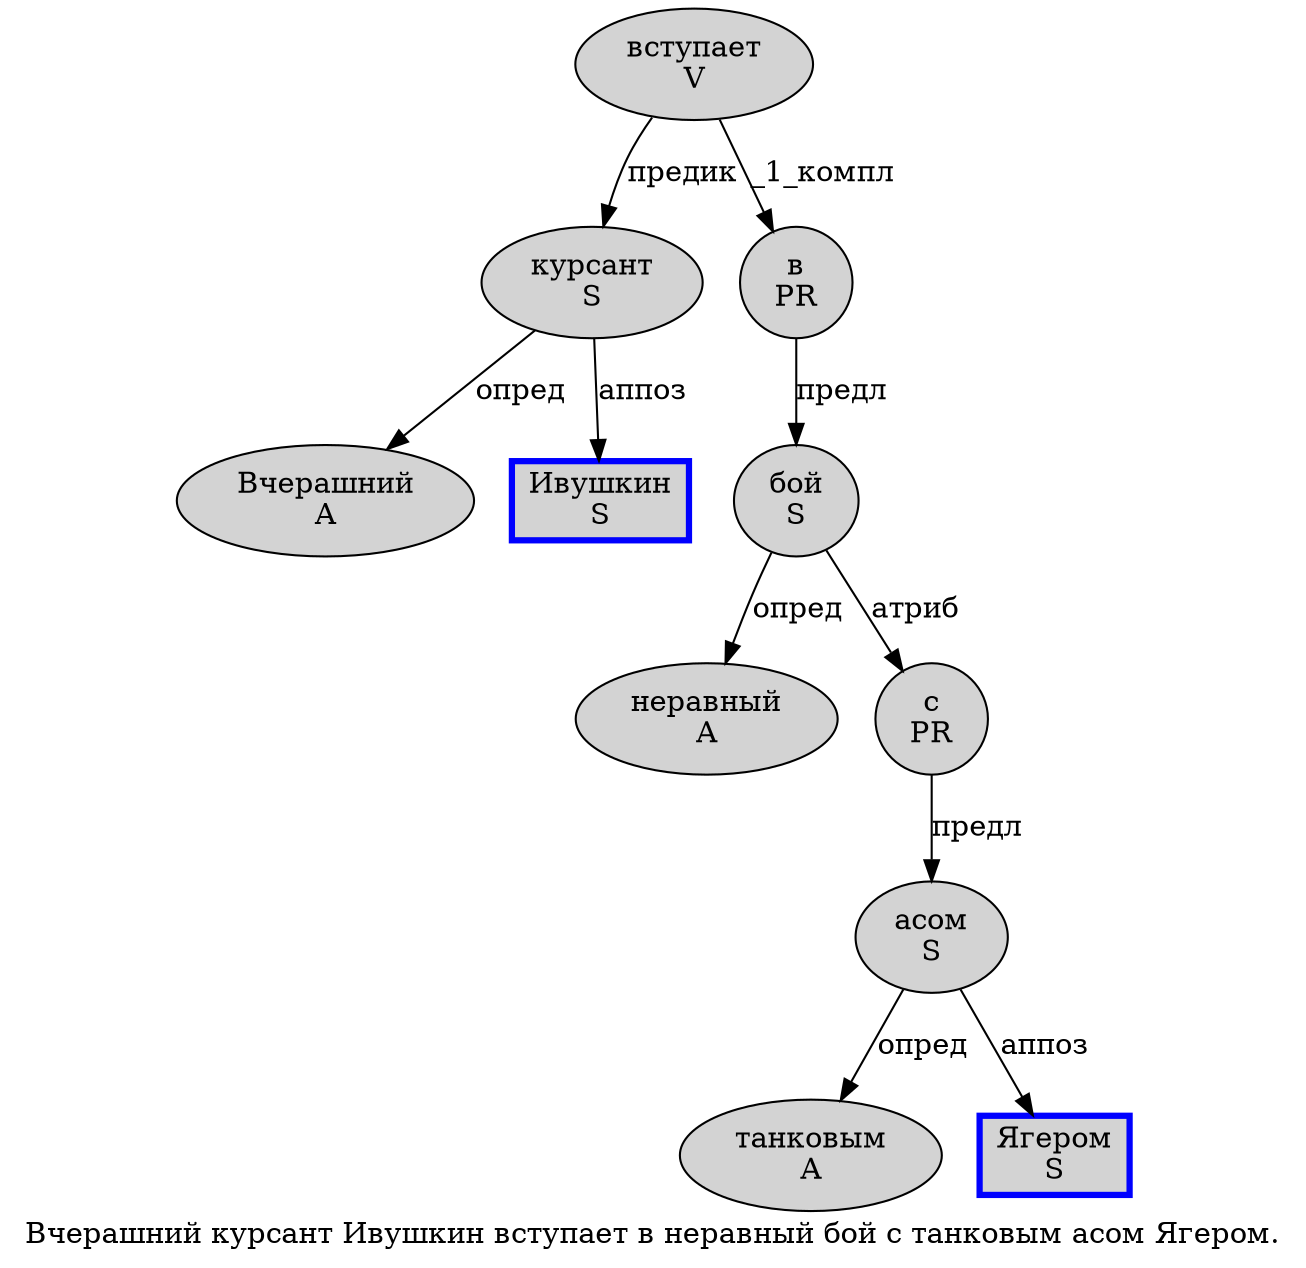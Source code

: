 digraph SENTENCE_1178 {
	graph [label="Вчерашний курсант Ивушкин вступает в неравный бой с танковым асом Ягером."]
	node [style=filled]
		0 [label="Вчерашний
A" color="" fillcolor=lightgray penwidth=1 shape=ellipse]
		1 [label="курсант
S" color="" fillcolor=lightgray penwidth=1 shape=ellipse]
		2 [label="Ивушкин
S" color=blue fillcolor=lightgray penwidth=3 shape=box]
		3 [label="вступает
V" color="" fillcolor=lightgray penwidth=1 shape=ellipse]
		4 [label="в
PR" color="" fillcolor=lightgray penwidth=1 shape=ellipse]
		5 [label="неравный
A" color="" fillcolor=lightgray penwidth=1 shape=ellipse]
		6 [label="бой
S" color="" fillcolor=lightgray penwidth=1 shape=ellipse]
		7 [label="с
PR" color="" fillcolor=lightgray penwidth=1 shape=ellipse]
		8 [label="танковым
A" color="" fillcolor=lightgray penwidth=1 shape=ellipse]
		9 [label="асом
S" color="" fillcolor=lightgray penwidth=1 shape=ellipse]
		10 [label="Ягером
S" color=blue fillcolor=lightgray penwidth=3 shape=box]
			7 -> 9 [label="предл"]
			9 -> 8 [label="опред"]
			9 -> 10 [label="аппоз"]
			1 -> 0 [label="опред"]
			1 -> 2 [label="аппоз"]
			3 -> 1 [label="предик"]
			3 -> 4 [label="_1_компл"]
			4 -> 6 [label="предл"]
			6 -> 5 [label="опред"]
			6 -> 7 [label="атриб"]
}